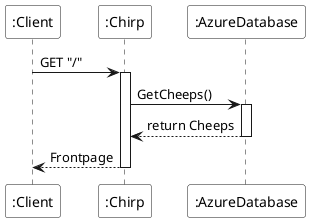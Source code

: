 @startuml

participant ":Client" as Client #white
participant ":Chirp" as Chirp #white
participant ":AzureDatabase" as DB #white


Client -> Chirp: GET "/"
Activate Chirp

Chirp -> DB: GetCheeps()
Activate DB

DB --> Chirp: return Cheeps
Deactivate DB

Chirp --> Client: Frontpage
Deactivate Chirp

@enduml
